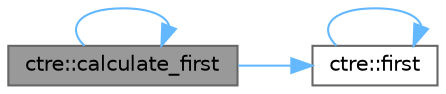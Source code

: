 digraph "ctre::calculate_first"
{
 // LATEX_PDF_SIZE
  bgcolor="transparent";
  edge [fontname=Helvetica,fontsize=10,labelfontname=Helvetica,labelfontsize=10];
  node [fontname=Helvetica,fontsize=10,shape=box,height=0.2,width=0.4];
  rankdir="LR";
  Node1 [id="Node000001",label="ctre::calculate_first",height=0.2,width=0.4,color="gray40", fillcolor="grey60", style="filled", fontcolor="black",tooltip=" "];
  Node1 -> Node1 [id="edge4_Node000001_Node000001",color="steelblue1",style="solid",tooltip=" "];
  Node1 -> Node2 [id="edge5_Node000001_Node000002",color="steelblue1",style="solid",tooltip=" "];
  Node2 [id="Node000002",label="ctre::first",height=0.2,width=0.4,color="grey40", fillcolor="white", style="filled",URL="$namespacectre.html#aaed8568d2b151bff04bbd1d6df1bdb1e",tooltip=" "];
  Node2 -> Node2 [id="edge6_Node000002_Node000002",color="steelblue1",style="solid",tooltip=" "];
}
